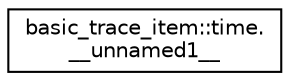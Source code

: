 digraph "Graphical Class Hierarchy"
{
 // LATEX_PDF_SIZE
  edge [fontname="Helvetica",fontsize="10",labelfontname="Helvetica",labelfontsize="10"];
  node [fontname="Helvetica",fontsize="10",shape=record];
  rankdir="LR";
  Node0 [label="basic_trace_item::time.\l__unnamed1__",height=0.2,width=0.4,color="black", fillcolor="white", style="filled",URL="$classbasic__trace__item.html#unionbasic__trace__item_1_1time_8____unnamed1____",tooltip=" "];
}
